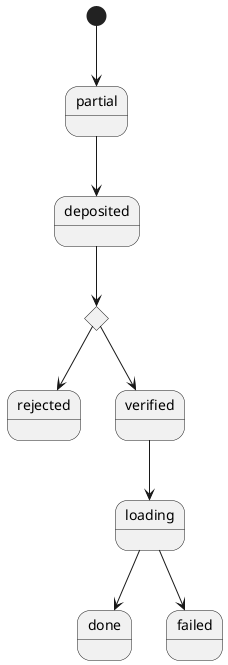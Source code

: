 @startuml
  [*] --> partial
  partial --> deposited

  state validation <<choice>>

  deposited --> validation

  validation --> rejected
  validation --> verified

  verified --> loading

  loading --> done

  loading --> failed
@enduml
